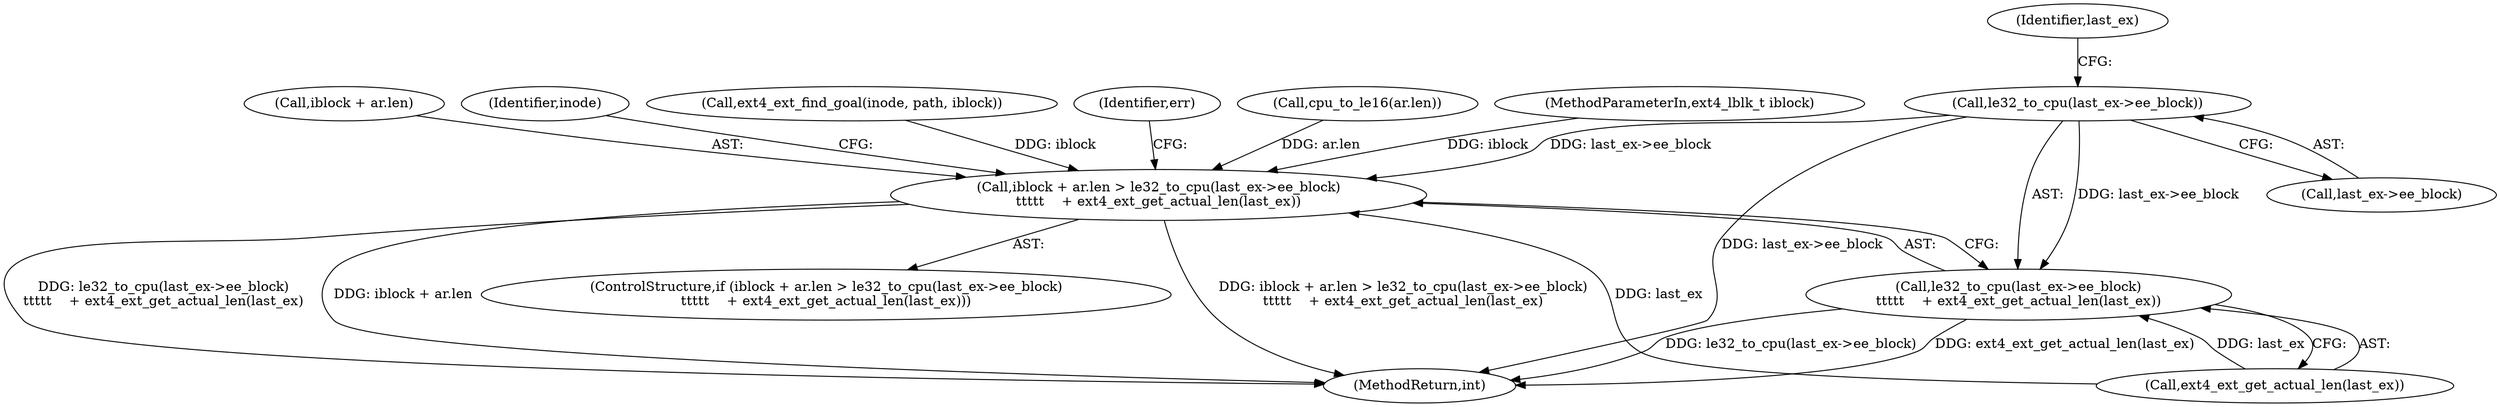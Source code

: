 digraph "0_linux_744692dc059845b2a3022119871846e74d4f6e11@pointer" {
"1000607" [label="(Call,le32_to_cpu(last_ex->ee_block))"];
"1000600" [label="(Call,iblock + ar.len > le32_to_cpu(last_ex->ee_block)\n\t\t\t\t\t    + ext4_ext_get_actual_len(last_ex))"];
"1000606" [label="(Call,le32_to_cpu(last_ex->ee_block)\n\t\t\t\t\t    + ext4_ext_get_actual_len(last_ex))"];
"1000637" [label="(Identifier,err)"];
"1000548" [label="(Call,cpu_to_le16(ar.len))"];
"1000612" [label="(Identifier,last_ex)"];
"1000130" [label="(MethodParameterIn,ext4_lblk_t iblock)"];
"1000601" [label="(Call,iblock + ar.len)"];
"1000616" [label="(Identifier,inode)"];
"1000599" [label="(ControlStructure,if (iblock + ar.len > le32_to_cpu(last_ex->ee_block)\n\t\t\t\t\t    + ext4_ext_get_actual_len(last_ex)))"];
"1000491" [label="(Call,ext4_ext_find_goal(inode, path, iblock))"];
"1000751" [label="(MethodReturn,int)"];
"1000608" [label="(Call,last_ex->ee_block)"];
"1000607" [label="(Call,le32_to_cpu(last_ex->ee_block))"];
"1000600" [label="(Call,iblock + ar.len > le32_to_cpu(last_ex->ee_block)\n\t\t\t\t\t    + ext4_ext_get_actual_len(last_ex))"];
"1000611" [label="(Call,ext4_ext_get_actual_len(last_ex))"];
"1000606" [label="(Call,le32_to_cpu(last_ex->ee_block)\n\t\t\t\t\t    + ext4_ext_get_actual_len(last_ex))"];
"1000607" -> "1000606"  [label="AST: "];
"1000607" -> "1000608"  [label="CFG: "];
"1000608" -> "1000607"  [label="AST: "];
"1000612" -> "1000607"  [label="CFG: "];
"1000607" -> "1000751"  [label="DDG: last_ex->ee_block"];
"1000607" -> "1000600"  [label="DDG: last_ex->ee_block"];
"1000607" -> "1000606"  [label="DDG: last_ex->ee_block"];
"1000600" -> "1000599"  [label="AST: "];
"1000600" -> "1000606"  [label="CFG: "];
"1000601" -> "1000600"  [label="AST: "];
"1000606" -> "1000600"  [label="AST: "];
"1000616" -> "1000600"  [label="CFG: "];
"1000637" -> "1000600"  [label="CFG: "];
"1000600" -> "1000751"  [label="DDG: iblock + ar.len > le32_to_cpu(last_ex->ee_block)\n\t\t\t\t\t    + ext4_ext_get_actual_len(last_ex)"];
"1000600" -> "1000751"  [label="DDG: le32_to_cpu(last_ex->ee_block)\n\t\t\t\t\t    + ext4_ext_get_actual_len(last_ex)"];
"1000600" -> "1000751"  [label="DDG: iblock + ar.len"];
"1000130" -> "1000600"  [label="DDG: iblock"];
"1000491" -> "1000600"  [label="DDG: iblock"];
"1000548" -> "1000600"  [label="DDG: ar.len"];
"1000611" -> "1000600"  [label="DDG: last_ex"];
"1000606" -> "1000611"  [label="CFG: "];
"1000611" -> "1000606"  [label="AST: "];
"1000606" -> "1000751"  [label="DDG: le32_to_cpu(last_ex->ee_block)"];
"1000606" -> "1000751"  [label="DDG: ext4_ext_get_actual_len(last_ex)"];
"1000611" -> "1000606"  [label="DDG: last_ex"];
}
